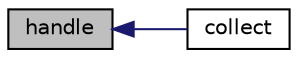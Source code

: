 digraph "handle"
{
  edge [fontname="Helvetica",fontsize="10",labelfontname="Helvetica",labelfontsize="10"];
  node [fontname="Helvetica",fontsize="10",shape=record];
  rankdir="LR";
  Node1 [label="handle",height=0.2,width=0.4,color="black", fillcolor="grey75", style="filled" fontcolor="black"];
  Node1 -> Node2 [dir="back",color="midnightblue",fontsize="10",style="solid",fontname="Helvetica"];
  Node2 [label="collect",height=0.2,width=0.4,color="black", fillcolor="white", style="filled",URL="$class_simple_collector.html#a726f88bbc6c5235bc783a67616a1aa7c"];
}
